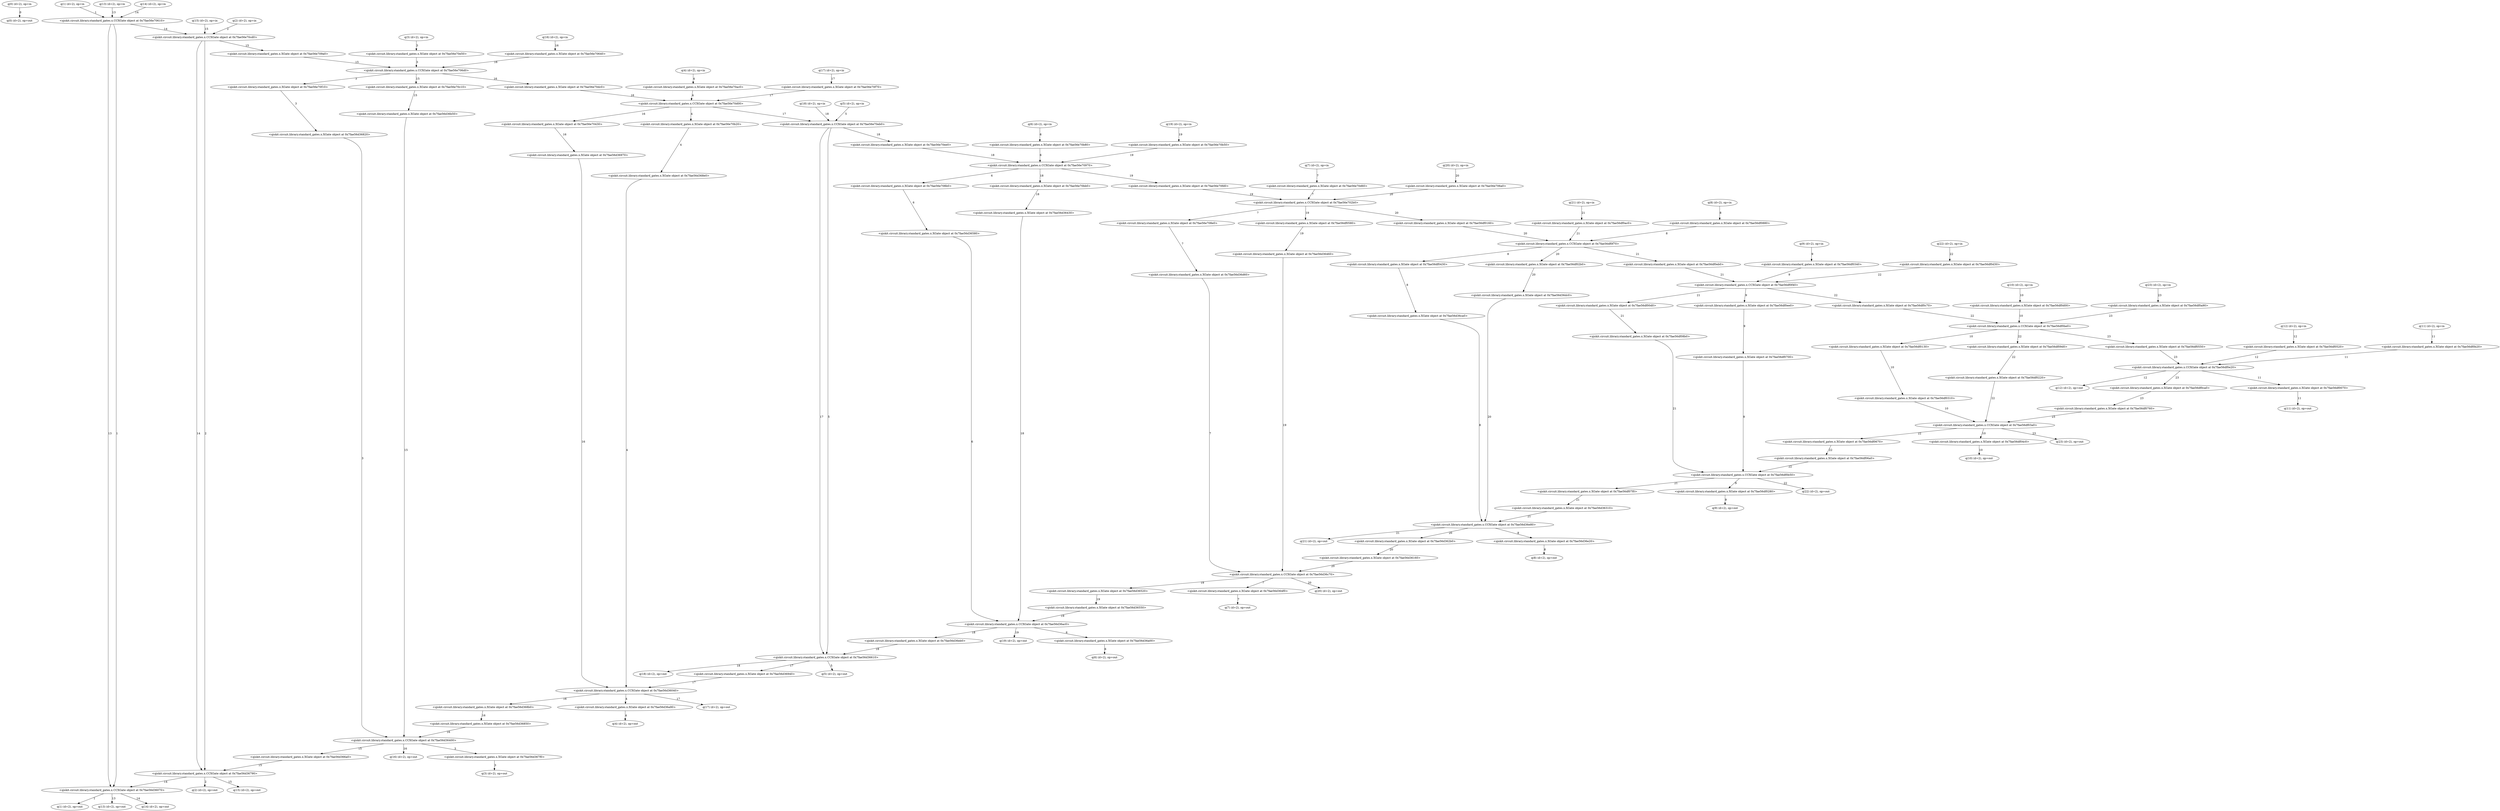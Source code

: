 digraph G {
0 [label="q(0) (d=2), op=in", qubits="0", matrix="None", ancilla=false];
1 [label="q(1) (d=2), op=in", qubits="1", matrix="None", ancilla=false];
2 [label="q(2) (d=2), op=in", qubits="2", matrix="None", ancilla=false];
3 [label="q(3) (d=2), op=in", qubits="3", matrix="None", ancilla=false];
4 [label="q(4) (d=2), op=in", qubits="4", matrix="None", ancilla=false];
5 [label="q(5) (d=2), op=in", qubits="5", matrix="None", ancilla=false];
6 [label="q(6) (d=2), op=in", qubits="6", matrix="None", ancilla=false];
7 [label="q(7) (d=2), op=in", qubits="7", matrix="None", ancilla=false];
8 [label="q(8) (d=2), op=in", qubits="8", matrix="None", ancilla=false];
9 [label="q(9) (d=2), op=in", qubits="9", matrix="None", ancilla=false];
10 [label="q(10) (d=2), op=in", qubits="10", matrix="None", ancilla=false];
11 [label="q(11) (d=2), op=in", qubits="11", matrix="None", ancilla=false];
12 [label="q(12) (d=2), op=in", qubits="12", matrix="None", ancilla=false];
13 [label="q(13) (d=2), op=in", qubits="13", matrix="None", ancilla=true];
14 [label="q(14) (d=2), op=in", qubits="14", matrix="None", ancilla=true];
15 [label="q(15) (d=2), op=in", qubits="15", matrix="None", ancilla=true];
16 [label="q(16) (d=2), op=in", qubits="16", matrix="None", ancilla=true];
17 [label="q(17) (d=2), op=in", qubits="17", matrix="None", ancilla=true];
18 [label="q(18) (d=2), op=in", qubits="18", matrix="None", ancilla=true];
19 [label="q(19) (d=2), op=in", qubits="19", matrix="None", ancilla=true];
20 [label="q(20) (d=2), op=in", qubits="20", matrix="None", ancilla=true];
21 [label="q(21) (d=2), op=in", qubits="21", matrix="None", ancilla=true];
22 [label="q(22) (d=2), op=in", qubits="22", matrix="None", ancilla=true];
23 [label="q(23) (d=2), op=in", qubits="23", matrix="None", ancilla=true];
24 [label="<qiskit.circuit.library.standard_gates.x.XGate object at 0x7fae56e70e50>", qubits="3", matrix="[[0, 1], [1, 0]]"];
25 [label="<qiskit.circuit.library.standard_gates.x.XGate object at 0x7fae56e70ac0>", qubits="4", matrix="[[0, 1], [1, 0]]"];
26 [label="<qiskit.circuit.library.standard_gates.x.XGate object at 0x7fae56e70b80>", qubits="6", matrix="[[0, 1], [1, 0]]"];
27 [label="<qiskit.circuit.library.standard_gates.x.XGate object at 0x7fae56e70d60>", qubits="7", matrix="[[0, 1], [1, 0]]"];
28 [label="<qiskit.circuit.library.standard_gates.x.XGate object at 0x7fae56df0880>", qubits="8", matrix="[[0, 1], [1, 0]]"];
29 [label="<qiskit.circuit.library.standard_gates.x.XGate object at 0x7fae56df0340>", qubits="9", matrix="[[0, 1], [1, 0]]"];
30 [label="<qiskit.circuit.library.standard_gates.x.XGate object at 0x7fae56df0d00>", qubits="10", matrix="[[0, 1], [1, 0]]"];
31 [label="<qiskit.circuit.library.standard_gates.x.XGate object at 0x7fae56df0b20>", qubits="11", matrix="[[0, 1], [1, 0]]"];
32 [label="<qiskit.circuit.library.standard_gates.x.XGate object at 0x7fae56df0520>", qubits="12", matrix="[[0, 1], [1, 0]]"];
33 [label="<qiskit.circuit.library.standard_gates.x.CCXGate object at 0x7fae56e70610>", qubits="1,13,14", matrix="[[0, 1], [1, 0]]"];
34 [label="<qiskit.circuit.library.standard_gates.x.CCXGate object at 0x7fae56e70cd0>", qubits="2,14,15", matrix="[[0, 1], [1, 0]]"];
35 [label="<qiskit.circuit.library.standard_gates.x.XGate object at 0x7fae56e709a0>", qubits="15", matrix="[[0, 1], [1, 0]]"];
36 [label="<qiskit.circuit.library.standard_gates.x.XGate object at 0x7fae56e70640>", qubits="16", matrix="[[0, 1], [1, 0]]"];
37 [label="<qiskit.circuit.library.standard_gates.x.CCXGate object at 0x7fae56e706d0>", qubits="3,15,16", matrix="[[0, 1], [1, 0]]"];
38 [label="<qiskit.circuit.library.standard_gates.x.XGate object at 0x7fae56e70c10>", qubits="15", matrix="[[0, 1], [1, 0]]"];
39 [label="<qiskit.circuit.library.standard_gates.x.XGate object at 0x7fae56d36b50>", qubits="15", matrix="[[0, 1], [1, 0]]"];
40 [label="<qiskit.circuit.library.standard_gates.x.XGate object at 0x7fae56e70dc0>", qubits="16", matrix="[[0, 1], [1, 0]]"];
41 [label="<qiskit.circuit.library.standard_gates.x.XGate object at 0x7fae56e70f10>", qubits="3", matrix="[[0, 1], [1, 0]]"];
42 [label="<qiskit.circuit.library.standard_gates.x.XGate object at 0x7fae56d36820>", qubits="3", matrix="[[0, 1], [1, 0]]"];
43 [label="<qiskit.circuit.library.standard_gates.x.XGate object at 0x7fae56e70f70>", qubits="17", matrix="[[0, 1], [1, 0]]"];
44 [label="<qiskit.circuit.library.standard_gates.x.CCXGate object at 0x7fae56e70d00>", qubits="4,16,17", matrix="[[0, 1], [1, 0]]"];
45 [label="<qiskit.circuit.library.standard_gates.x.XGate object at 0x7fae56e70430>", qubits="16", matrix="[[0, 1], [1, 0]]"];
46 [label="<qiskit.circuit.library.standard_gates.x.XGate object at 0x7fae56d36970>", qubits="16", matrix="[[0, 1], [1, 0]]"];
47 [label="<qiskit.circuit.library.standard_gates.x.XGate object at 0x7fae56e70b20>", qubits="4", matrix="[[0, 1], [1, 0]]"];
48 [label="<qiskit.circuit.library.standard_gates.x.XGate object at 0x7fae56d368e0>", qubits="4", matrix="[[0, 1], [1, 0]]"];
49 [label="<qiskit.circuit.library.standard_gates.x.CCXGate object at 0x7fae56e70eb0>", qubits="5,17,18", matrix="[[0, 1], [1, 0]]"];
50 [label="<qiskit.circuit.library.standard_gates.x.XGate object at 0x7fae56e70ee0>", qubits="18", matrix="[[0, 1], [1, 0]]"];
51 [label="<qiskit.circuit.library.standard_gates.x.XGate object at 0x7fae56e70b50>", qubits="19", matrix="[[0, 1], [1, 0]]"];
52 [label="<qiskit.circuit.library.standard_gates.x.CCXGate object at 0x7fae56e70970>", qubits="6,18,19", matrix="[[0, 1], [1, 0]]"];
53 [label="<qiskit.circuit.library.standard_gates.x.XGate object at 0x7fae56e70bb0>", qubits="18", matrix="[[0, 1], [1, 0]]"];
54 [label="<qiskit.circuit.library.standard_gates.x.XGate object at 0x7fae56d36430>", qubits="18", matrix="[[0, 1], [1, 0]]"];
55 [label="<qiskit.circuit.library.standard_gates.x.XGate object at 0x7fae56e70fd0>", qubits="19", matrix="[[0, 1], [1, 0]]"];
56 [label="<qiskit.circuit.library.standard_gates.x.XGate object at 0x7fae56e708b0>", qubits="6", matrix="[[0, 1], [1, 0]]"];
57 [label="<qiskit.circuit.library.standard_gates.x.XGate object at 0x7fae56d36580>", qubits="6", matrix="[[0, 1], [1, 0]]"];
58 [label="<qiskit.circuit.library.standard_gates.x.XGate object at 0x7fae56e706a0>", qubits="20", matrix="[[0, 1], [1, 0]]"];
59 [label="<qiskit.circuit.library.standard_gates.x.CCXGate object at 0x7fae56e702b0>", qubits="7,19,20", matrix="[[0, 1], [1, 0]]"];
60 [label="<qiskit.circuit.library.standard_gates.x.XGate object at 0x7fae56df0580>", qubits="19", matrix="[[0, 1], [1, 0]]"];
61 [label="<qiskit.circuit.library.standard_gates.x.XGate object at 0x7fae56d36460>", qubits="19", matrix="[[0, 1], [1, 0]]"];
62 [label="<qiskit.circuit.library.standard_gates.x.XGate object at 0x7fae56df0160>", qubits="20", matrix="[[0, 1], [1, 0]]"];
63 [label="<qiskit.circuit.library.standard_gates.x.XGate object at 0x7fae56e708e0>", qubits="7", matrix="[[0, 1], [1, 0]]"];
64 [label="<qiskit.circuit.library.standard_gates.x.XGate object at 0x7fae56d36d60>", qubits="7", matrix="[[0, 1], [1, 0]]"];
65 [label="<qiskit.circuit.library.standard_gates.x.XGate object at 0x7fae56df0ac0>", qubits="21", matrix="[[0, 1], [1, 0]]"];
66 [label="<qiskit.circuit.library.standard_gates.x.CCXGate object at 0x7fae56df0f70>", qubits="8,20,21", matrix="[[0, 1], [1, 0]]"];
67 [label="<qiskit.circuit.library.standard_gates.x.XGate object at 0x7fae56df02b0>", qubits="20", matrix="[[0, 1], [1, 0]]"];
68 [label="<qiskit.circuit.library.standard_gates.x.XGate object at 0x7fae56d36dc0>", qubits="20", matrix="[[0, 1], [1, 0]]"];
69 [label="<qiskit.circuit.library.standard_gates.x.XGate object at 0x7fae56df0eb0>", qubits="21", matrix="[[0, 1], [1, 0]]"];
70 [label="<qiskit.circuit.library.standard_gates.x.XGate object at 0x7fae56df0430>", qubits="8", matrix="[[0, 1], [1, 0]]"];
71 [label="<qiskit.circuit.library.standard_gates.x.XGate object at 0x7fae56d36ca0>", qubits="8", matrix="[[0, 1], [1, 0]]"];
72 [label="<qiskit.circuit.library.standard_gates.x.XGate object at 0x7fae56df0d30>", qubits="22", matrix="[[0, 1], [1, 0]]"];
73 [label="<qiskit.circuit.library.standard_gates.x.CCXGate object at 0x7fae56df0f40>", qubits="9,21,22", matrix="[[0, 1], [1, 0]]"];
74 [label="<qiskit.circuit.library.standard_gates.x.XGate object at 0x7fae56df00d0>", qubits="21", matrix="[[0, 1], [1, 0]]"];
75 [label="<qiskit.circuit.library.standard_gates.x.XGate object at 0x7fae56df08b0>", qubits="21", matrix="[[0, 1], [1, 0]]"];
76 [label="<qiskit.circuit.library.standard_gates.x.XGate object at 0x7fae56df0c70>", qubits="22", matrix="[[0, 1], [1, 0]]"];
77 [label="<qiskit.circuit.library.standard_gates.x.XGate object at 0x7fae56df0ee0>", qubits="9", matrix="[[0, 1], [1, 0]]"];
78 [label="<qiskit.circuit.library.standard_gates.x.XGate object at 0x7fae56df0700>", qubits="9", matrix="[[0, 1], [1, 0]]"];
79 [label="<qiskit.circuit.library.standard_gates.x.XGate object at 0x7fae56df0a90>", qubits="23", matrix="[[0, 1], [1, 0]]"];
80 [label="<qiskit.circuit.library.standard_gates.x.CCXGate object at 0x7fae56df0be0>", qubits="10,22,23", matrix="[[0, 1], [1, 0]]"];
81 [label="<qiskit.circuit.library.standard_gates.x.XGate object at 0x7fae56df0550>", qubits="23", matrix="[[0, 1], [1, 0]]"];
82 [label="<qiskit.circuit.library.standard_gates.x.XGate object at 0x7fae56df09d0>", qubits="22", matrix="[[0, 1], [1, 0]]"];
83 [label="<qiskit.circuit.library.standard_gates.x.XGate object at 0x7fae56df0220>", qubits="22", matrix="[[0, 1], [1, 0]]"];
84 [label="<qiskit.circuit.library.standard_gates.x.XGate object at 0x7fae56df0130>", qubits="10", matrix="[[0, 1], [1, 0]]"];
85 [label="<qiskit.circuit.library.standard_gates.x.XGate object at 0x7fae56df0310>", qubits="10", matrix="[[0, 1], [1, 0]]"];
86 [label="<qiskit.circuit.library.standard_gates.x.CCXGate object at 0x7fae56df0e20>", qubits="11,23,12", matrix="[[0, 1], [1, 0]]"];
87 [label="<qiskit.circuit.library.standard_gates.x.XGate object at 0x7fae56df0ca0>", qubits="23", matrix="[[0, 1], [1, 0]]"];
88 [label="<qiskit.circuit.library.standard_gates.x.XGate object at 0x7fae56df0760>", qubits="23", matrix="[[0, 1], [1, 0]]"];
89 [label="<qiskit.circuit.library.standard_gates.x.CCXGate object at 0x7fae56df03a0>", qubits="10,22,23", matrix="[[0, 1], [1, 0]]"];
90 [label="<qiskit.circuit.library.standard_gates.x.XGate object at 0x7fae56df0670>", qubits="22", matrix="[[0, 1], [1, 0]]"];
91 [label="<qiskit.circuit.library.standard_gates.x.XGate object at 0x7fae56df06a0>", qubits="22", matrix="[[0, 1], [1, 0]]"];
92 [label="<qiskit.circuit.library.standard_gates.x.XGate object at 0x7fae56df04c0>", qubits="10", matrix="[[0, 1], [1, 0]]"];
93 [label="<qiskit.circuit.library.standard_gates.x.XGate object at 0x7fae56df0070>", qubits="11", matrix="[[0, 1], [1, 0]]"];
94 [label="<qiskit.circuit.library.standard_gates.x.CCXGate object at 0x7fae56df0b50>", qubits="9,21,22", matrix="[[0, 1], [1, 0]]"];
95 [label="<qiskit.circuit.library.standard_gates.x.XGate object at 0x7fae56df07f0>", qubits="21", matrix="[[0, 1], [1, 0]]"];
96 [label="<qiskit.circuit.library.standard_gates.x.XGate object at 0x7fae56d36310>", qubits="21", matrix="[[0, 1], [1, 0]]"];
97 [label="<qiskit.circuit.library.standard_gates.x.CCXGate object at 0x7fae56d36e80>", qubits="8,20,21", matrix="[[0, 1], [1, 0]]"];
98 [label="<qiskit.circuit.library.standard_gates.x.XGate object at 0x7fae56d362b0>", qubits="20", matrix="[[0, 1], [1, 0]]"];
99 [label="<qiskit.circuit.library.standard_gates.x.XGate object at 0x7fae56d36160>", qubits="20", matrix="[[0, 1], [1, 0]]"];
100 [label="<qiskit.circuit.library.standard_gates.x.CCXGate object at 0x7fae56d36c70>", qubits="7,19,20", matrix="[[0, 1], [1, 0]]"];
101 [label="<qiskit.circuit.library.standard_gates.x.XGate object at 0x7fae56d36520>", qubits="19", matrix="[[0, 1], [1, 0]]"];
102 [label="<qiskit.circuit.library.standard_gates.x.XGate object at 0x7fae56d36550>", qubits="19", matrix="[[0, 1], [1, 0]]"];
103 [label="<qiskit.circuit.library.standard_gates.x.CCXGate object at 0x7fae56d36ac0>", qubits="6,18,19", matrix="[[0, 1], [1, 0]]"];
104 [label="<qiskit.circuit.library.standard_gates.x.XGate object at 0x7fae56d36eb0>", qubits="18", matrix="[[0, 1], [1, 0]]"];
105 [label="<qiskit.circuit.library.standard_gates.x.CCXGate object at 0x7fae56d36610>", qubits="5,17,18", matrix="[[0, 1], [1, 0]]"];
106 [label="<qiskit.circuit.library.standard_gates.x.XGate object at 0x7fae56d36940>", qubits="17", matrix="[[0, 1], [1, 0]]"];
107 [label="<qiskit.circuit.library.standard_gates.x.CCXGate object at 0x7fae56d36040>", qubits="4,16,17", matrix="[[0, 1], [1, 0]]"];
108 [label="<qiskit.circuit.library.standard_gates.x.XGate object at 0x7fae56d368b0>", qubits="16", matrix="[[0, 1], [1, 0]]"];
109 [label="<qiskit.circuit.library.standard_gates.x.XGate object at 0x7fae56d36850>", qubits="16", matrix="[[0, 1], [1, 0]]"];
110 [label="<qiskit.circuit.library.standard_gates.x.CCXGate object at 0x7fae56d36400>", qubits="3,15,16", matrix="[[0, 1], [1, 0]]"];
111 [label="<qiskit.circuit.library.standard_gates.x.XGate object at 0x7fae56d366a0>", qubits="15", matrix="[[0, 1], [1, 0]]"];
112 [label="<qiskit.circuit.library.standard_gates.x.CCXGate object at 0x7fae56d36790>", qubits="2,14,15", matrix="[[0, 1], [1, 0]]"];
113 [label="<qiskit.circuit.library.standard_gates.x.CCXGate object at 0x7fae56d36070>", qubits="1,13,14", matrix="[[0, 1], [1, 0]]"];
114 [label="<qiskit.circuit.library.standard_gates.x.XGate object at 0x7fae56d367f0>", qubits="3", matrix="[[0, 1], [1, 0]]"];
115 [label="<qiskit.circuit.library.standard_gates.x.XGate object at 0x7fae56d36a90>", qubits="4", matrix="[[0, 1], [1, 0]]"];
116 [label="<qiskit.circuit.library.standard_gates.x.XGate object at 0x7fae56d36a00>", qubits="6", matrix="[[0, 1], [1, 0]]"];
117 [label="<qiskit.circuit.library.standard_gates.x.XGate object at 0x7fae56d364f0>", qubits="7", matrix="[[0, 1], [1, 0]]"];
118 [label="<qiskit.circuit.library.standard_gates.x.XGate object at 0x7fae56d36e20>", qubits="8", matrix="[[0, 1], [1, 0]]"];
119 [label="<qiskit.circuit.library.standard_gates.x.XGate object at 0x7fae56df0280>", qubits="9", matrix="[[0, 1], [1, 0]]"];
120 [label="q(0) (d=2), op=out", qubits="0", matrix="None", ancilla=false];
121 [label="q(1) (d=2), op=out", qubits="1", matrix="None", ancilla=false];
122 [label="q(2) (d=2), op=out", qubits="2", matrix="None", ancilla=false];
123 [label="q(3) (d=2), op=out", qubits="3", matrix="None", ancilla=false];
124 [label="q(4) (d=2), op=out", qubits="4", matrix="None", ancilla=false];
125 [label="q(5) (d=2), op=out", qubits="5", matrix="None", ancilla=false];
126 [label="q(6) (d=2), op=out", qubits="6", matrix="None", ancilla=false];
127 [label="q(7) (d=2), op=out", qubits="7", matrix="None", ancilla=false];
128 [label="q(8) (d=2), op=out", qubits="8", matrix="None", ancilla=false];
129 [label="q(9) (d=2), op=out", qubits="9", matrix="None", ancilla=false];
130 [label="q(10) (d=2), op=out", qubits="10", matrix="None", ancilla=false];
131 [label="q(11) (d=2), op=out", qubits="11", matrix="None", ancilla=false];
132 [label="q(12) (d=2), op=out", qubits="12", matrix="None", ancilla=false];
133 [label="q(13) (d=2), op=out", qubits="13", matrix="None", ancilla=true];
134 [label="q(14) (d=2), op=out", qubits="14", matrix="None", ancilla=true];
135 [label="q(15) (d=2), op=out", qubits="15", matrix="None", ancilla=true];
136 [label="q(16) (d=2), op=out", qubits="16", matrix="None", ancilla=true];
137 [label="q(17) (d=2), op=out", qubits="17", matrix="None", ancilla=true];
138 [label="q(18) (d=2), op=out", qubits="18", matrix="None", ancilla=true];
139 [label="q(19) (d=2), op=out", qubits="19", matrix="None", ancilla=true];
140 [label="q(20) (d=2), op=out", qubits="20", matrix="None", ancilla=true];
141 [label="q(21) (d=2), op=out", qubits="21", matrix="None", ancilla=true];
142 [label="q(22) (d=2), op=out", qubits="22", matrix="None", ancilla=true];
143 [label="q(23) (d=2), op=out", qubits="23", matrix="None", ancilla=true];
3 -> 24 [label=3];
4 -> 25 [label=4];
6 -> 26 [label=6];
7 -> 27 [label=7];
8 -> 28 [label=8];
9 -> 29 [label=9];
10 -> 30 [label=10];
11 -> 31 [label=11];
12 -> 32 [label=12];
1 -> 33 [label=1];
13 -> 33 [label=13];
14 -> 33 [label=14];
2 -> 34 [label=2];
33 -> 34 [label=14];
15 -> 34 [label=15];
34 -> 35 [label=15];
16 -> 36 [label=16];
24 -> 37 [label=3];
35 -> 37 [label=15];
36 -> 37 [label=16];
37 -> 38 [label=15];
38 -> 39 [label=15];
37 -> 40 [label=16];
37 -> 41 [label=3];
41 -> 42 [label=3];
17 -> 43 [label=17];
25 -> 44 [label=4];
40 -> 44 [label=16];
43 -> 44 [label=17];
44 -> 45 [label=16];
45 -> 46 [label=16];
44 -> 47 [label=4];
47 -> 48 [label=4];
5 -> 49 [label=5];
44 -> 49 [label=17];
18 -> 49 [label=18];
49 -> 50 [label=18];
19 -> 51 [label=19];
26 -> 52 [label=6];
50 -> 52 [label=18];
51 -> 52 [label=19];
52 -> 53 [label=18];
53 -> 54 [label=18];
52 -> 55 [label=19];
52 -> 56 [label=6];
56 -> 57 [label=6];
20 -> 58 [label=20];
27 -> 59 [label=7];
55 -> 59 [label=19];
58 -> 59 [label=20];
59 -> 60 [label=19];
60 -> 61 [label=19];
59 -> 62 [label=20];
59 -> 63 [label=7];
63 -> 64 [label=7];
21 -> 65 [label=21];
28 -> 66 [label=8];
62 -> 66 [label=20];
65 -> 66 [label=21];
66 -> 67 [label=20];
67 -> 68 [label=20];
66 -> 69 [label=21];
66 -> 70 [label=8];
70 -> 71 [label=8];
22 -> 72 [label=22];
29 -> 73 [label=9];
69 -> 73 [label=21];
72 -> 73 [label=22];
73 -> 74 [label=21];
74 -> 75 [label=21];
73 -> 76 [label=22];
73 -> 77 [label=9];
77 -> 78 [label=9];
23 -> 79 [label=23];
30 -> 80 [label=10];
76 -> 80 [label=22];
79 -> 80 [label=23];
80 -> 81 [label=23];
80 -> 82 [label=22];
82 -> 83 [label=22];
80 -> 84 [label=10];
84 -> 85 [label=10];
31 -> 86 [label=11];
81 -> 86 [label=23];
32 -> 86 [label=12];
86 -> 87 [label=23];
87 -> 88 [label=23];
85 -> 89 [label=10];
83 -> 89 [label=22];
88 -> 89 [label=23];
89 -> 90 [label=22];
90 -> 91 [label=22];
89 -> 92 [label=10];
86 -> 93 [label=11];
78 -> 94 [label=9];
75 -> 94 [label=21];
91 -> 94 [label=22];
94 -> 95 [label=21];
95 -> 96 [label=21];
71 -> 97 [label=8];
68 -> 97 [label=20];
96 -> 97 [label=21];
97 -> 98 [label=20];
98 -> 99 [label=20];
64 -> 100 [label=7];
61 -> 100 [label=19];
99 -> 100 [label=20];
100 -> 101 [label=19];
101 -> 102 [label=19];
57 -> 103 [label=6];
54 -> 103 [label=18];
102 -> 103 [label=19];
103 -> 104 [label=18];
49 -> 105 [label=5];
49 -> 105 [label=17];
104 -> 105 [label=18];
105 -> 106 [label=17];
48 -> 107 [label=4];
46 -> 107 [label=16];
106 -> 107 [label=17];
107 -> 108 [label=16];
108 -> 109 [label=16];
42 -> 110 [label=3];
39 -> 110 [label=15];
109 -> 110 [label=16];
110 -> 111 [label=15];
34 -> 112 [label=2];
34 -> 112 [label=14];
111 -> 112 [label=15];
33 -> 113 [label=1];
33 -> 113 [label=13];
112 -> 113 [label=14];
110 -> 114 [label=3];
107 -> 115 [label=4];
103 -> 116 [label=6];
100 -> 117 [label=7];
97 -> 118 [label=8];
94 -> 119 [label=9];
0 -> 120 [label=0];
113 -> 121 [label=1];
112 -> 122 [label=2];
114 -> 123 [label=3];
115 -> 124 [label=4];
105 -> 125 [label=5];
116 -> 126 [label=6];
117 -> 127 [label=7];
118 -> 128 [label=8];
119 -> 129 [label=9];
92 -> 130 [label=10];
93 -> 131 [label=11];
86 -> 132 [label=12];
113 -> 133 [label=13];
113 -> 134 [label=14];
112 -> 135 [label=15];
110 -> 136 [label=16];
107 -> 137 [label=17];
105 -> 138 [label=18];
103 -> 139 [label=19];
100 -> 140 [label=20];
97 -> 141 [label=21];
94 -> 142 [label=22];
89 -> 143 [label=23];
}
